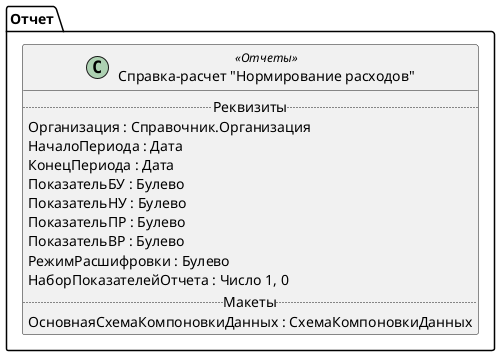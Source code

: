 ﻿@startuml СправкаРасчетНормированияРасходов
'!include templates.wsd
'..\include templates.wsd
class Отчет.СправкаРасчетНормированияРасходов as "Справка-расчет "Нормирование расходов"" <<Отчеты>>
{
..Реквизиты..
Организация : Справочник.Организация
НачалоПериода : Дата
КонецПериода : Дата
ПоказательБУ : Булево
ПоказательНУ : Булево
ПоказательПР : Булево
ПоказательВР : Булево
РежимРасшифровки : Булево
НаборПоказателейОтчета : Число 1, 0
..Макеты..
ОсновнаяСхемаКомпоновкиДанных : СхемаКомпоновкиДанных
}
@enduml
